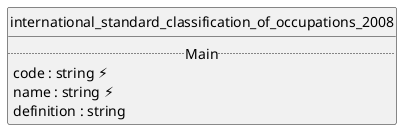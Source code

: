 @startuml uml
skinparam monochrome true
skinparam linetype ortho
hide circle

entity international_standard_classification_of_occupations_2008 {
  .. Main ..
  code : string ⚡
  name : string ⚡
  definition : string
}

@enduml
